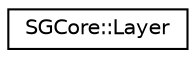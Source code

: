 digraph "Graphical Class Hierarchy"
{
 // LATEX_PDF_SIZE
  edge [fontname="Helvetica",fontsize="10",labelfontname="Helvetica",labelfontsize="10"];
  node [fontname="Helvetica",fontsize="10",shape=record];
  rankdir="LR";
  Node0 [label="SGCore::Layer",height=0.2,width=0.4,color="black", fillcolor="white", style="filled",URL="$structSGCore_1_1Layer.html",tooltip=" "];
}
